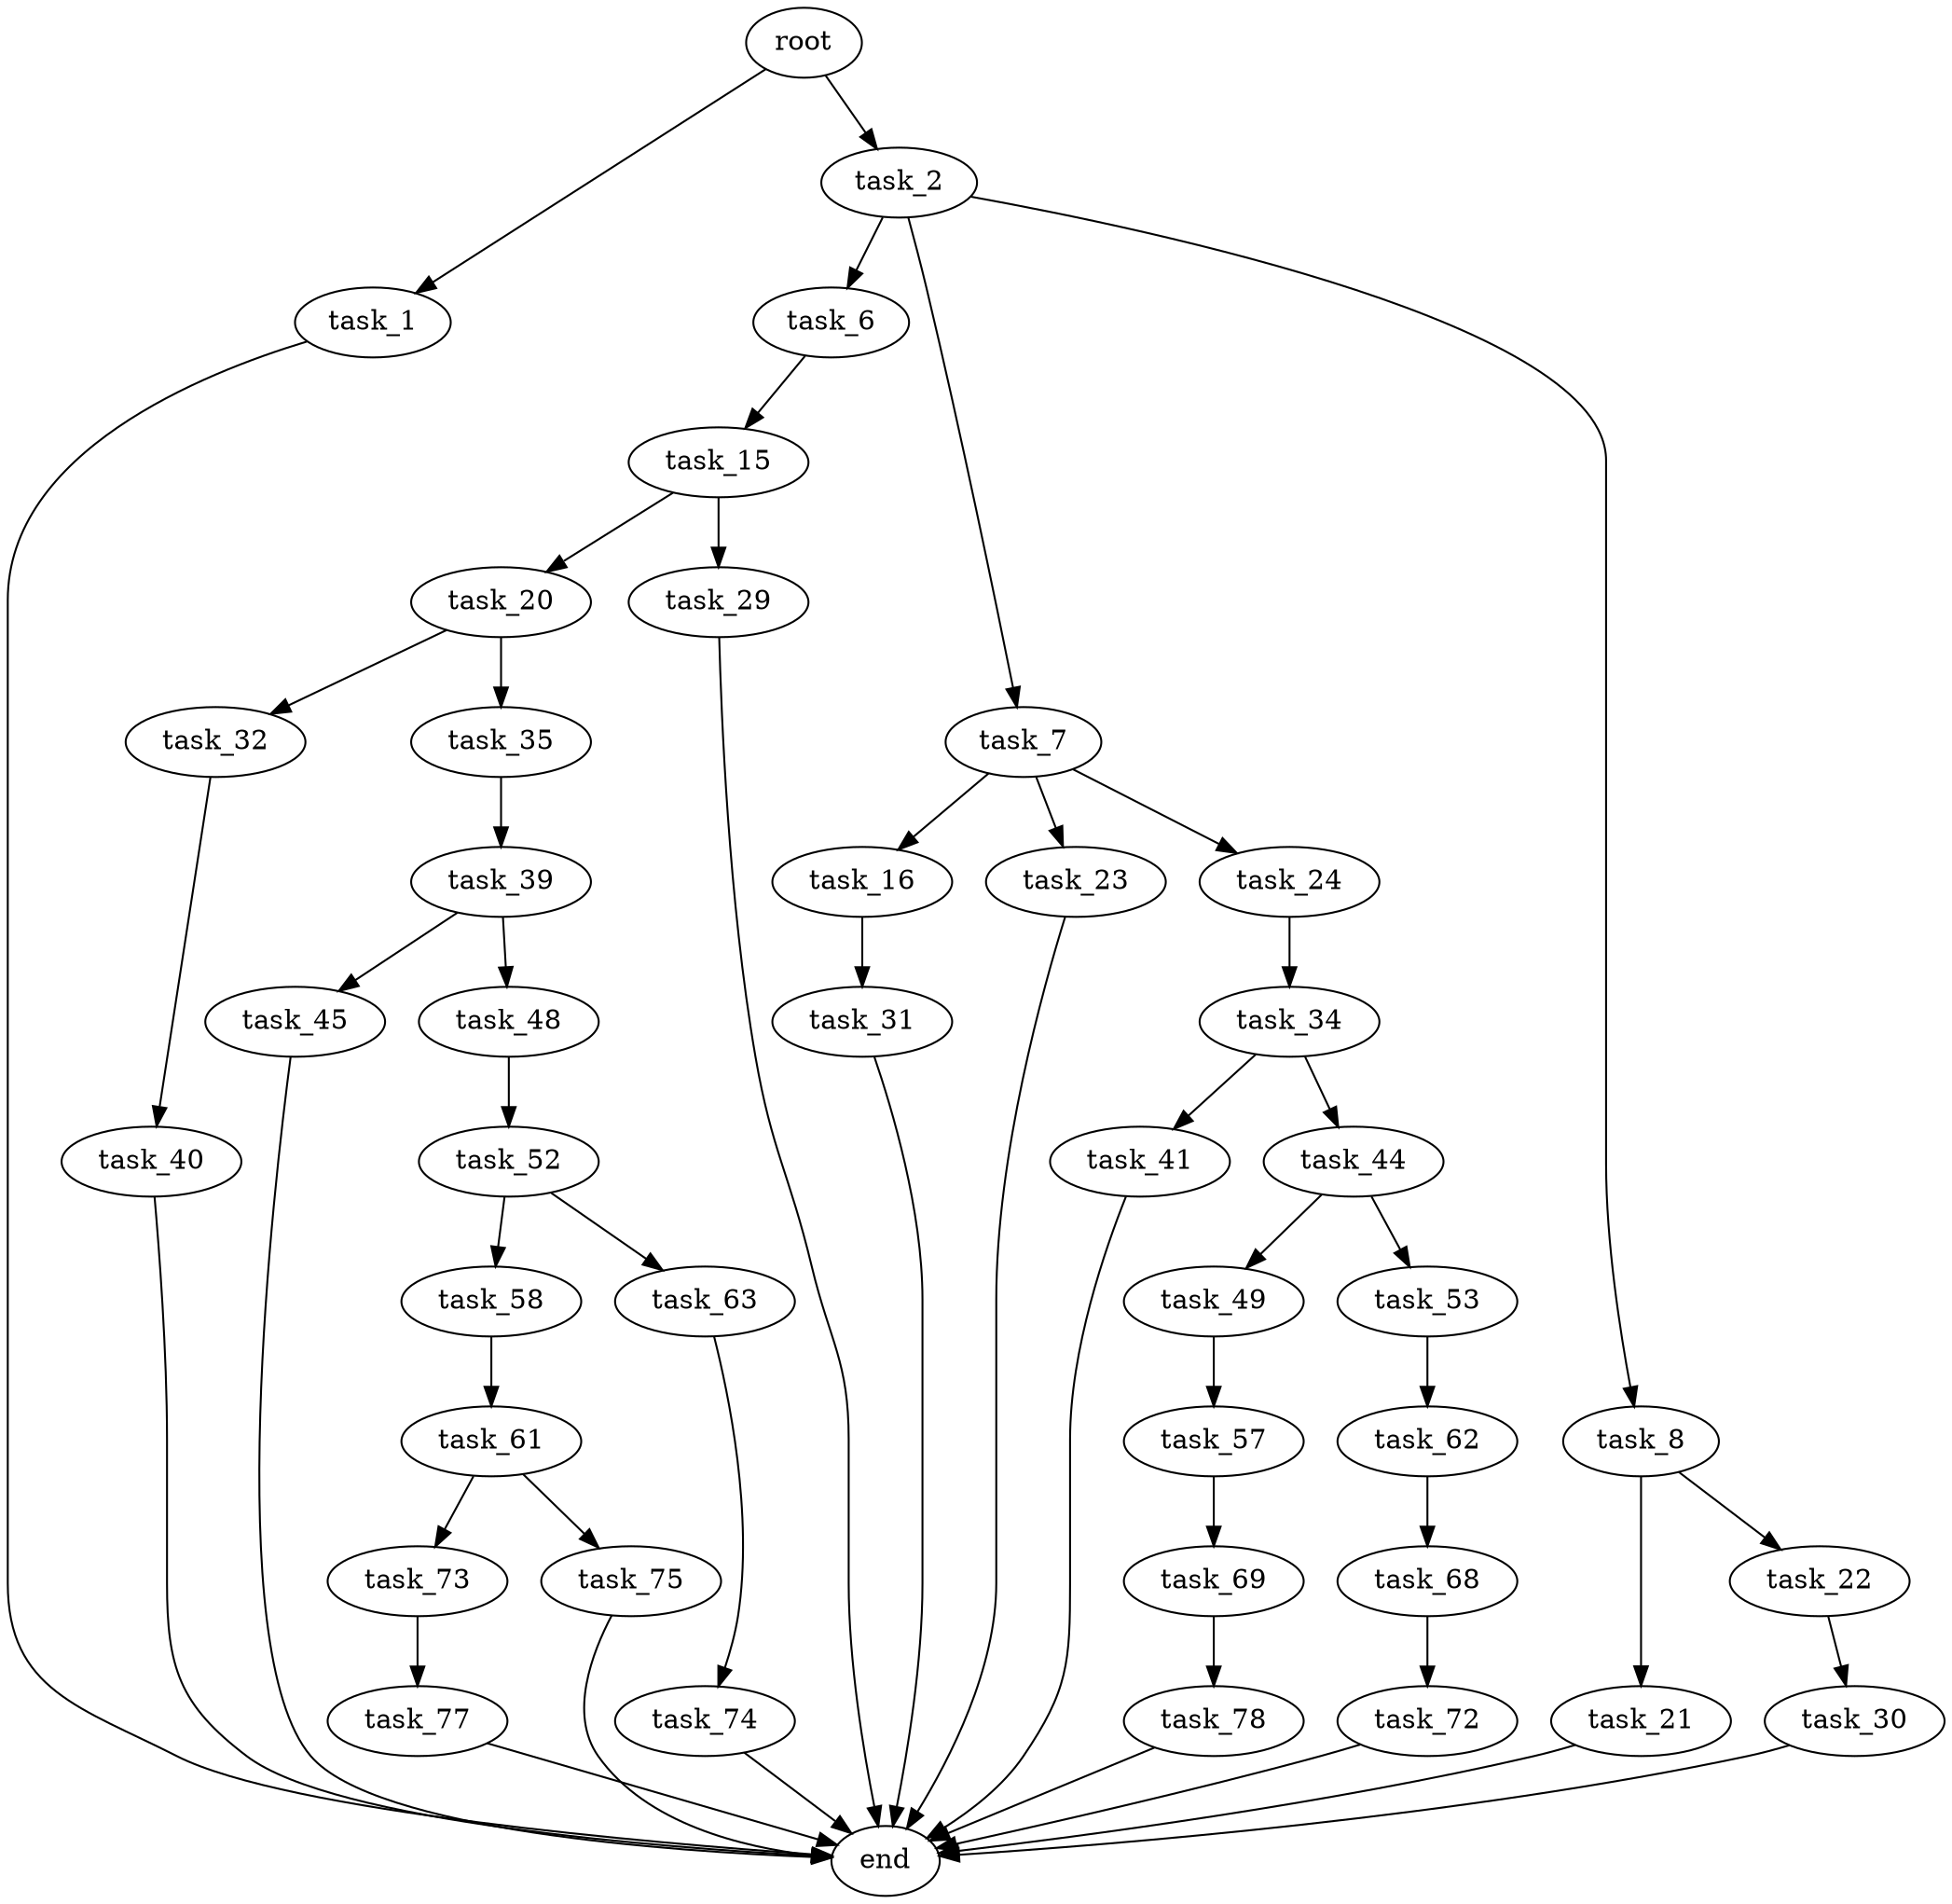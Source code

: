 digraph G {
  root [size="0.000000"];
  task_1 [size="782757789696.000000"];
  task_2 [size="436206304.000000"];
  task_6 [size="37575148020.000000"];
  task_7 [size="1073741824000.000000"];
  task_8 [size="512623225659.000000"];
  task_15 [size="127061808215.000000"];
  task_16 [size="4572163976.000000"];
  task_20 [size="19071556782.000000"];
  task_21 [size="231928233984.000000"];
  task_22 [size="526997373126.000000"];
  task_23 [size="20093284929.000000"];
  task_24 [size="9731421983.000000"];
  task_29 [size="1073741824000.000000"];
  task_30 [size="134217728000.000000"];
  task_31 [size="369357725599.000000"];
  task_32 [size="25888383027.000000"];
  task_34 [size="231928233984.000000"];
  task_35 [size="202758541197.000000"];
  task_39 [size="16045387728.000000"];
  task_40 [size="5215016505.000000"];
  task_41 [size="3170210693.000000"];
  task_44 [size="31334215937.000000"];
  task_45 [size="46935540002.000000"];
  task_48 [size="782757789696.000000"];
  task_49 [size="579298988390.000000"];
  task_52 [size="15468911113.000000"];
  task_53 [size="901283473.000000"];
  task_57 [size="49934430368.000000"];
  task_58 [size="1128980285.000000"];
  task_61 [size="299896213405.000000"];
  task_62 [size="7810351919.000000"];
  task_63 [size="3487749886.000000"];
  task_68 [size="341246380622.000000"];
  task_69 [size="68719476736.000000"];
  task_72 [size="4713902346.000000"];
  task_73 [size="11180947839.000000"];
  task_74 [size="440953171371.000000"];
  task_75 [size="7191055477.000000"];
  task_77 [size="8589934592.000000"];
  task_78 [size="3353720809.000000"];
  end [size="0.000000"];

  root -> task_1 [size="1.000000"];
  root -> task_2 [size="1.000000"];
  task_1 -> end [size="1.000000"];
  task_2 -> task_6 [size="33554432.000000"];
  task_2 -> task_7 [size="33554432.000000"];
  task_2 -> task_8 [size="33554432.000000"];
  task_6 -> task_15 [size="679477248.000000"];
  task_7 -> task_16 [size="838860800.000000"];
  task_7 -> task_23 [size="838860800.000000"];
  task_7 -> task_24 [size="838860800.000000"];
  task_8 -> task_21 [size="838860800.000000"];
  task_8 -> task_22 [size="838860800.000000"];
  task_15 -> task_20 [size="411041792.000000"];
  task_15 -> task_29 [size="411041792.000000"];
  task_16 -> task_31 [size="209715200.000000"];
  task_20 -> task_32 [size="679477248.000000"];
  task_20 -> task_35 [size="679477248.000000"];
  task_21 -> end [size="1.000000"];
  task_22 -> task_30 [size="411041792.000000"];
  task_23 -> end [size="1.000000"];
  task_24 -> task_34 [size="209715200.000000"];
  task_29 -> end [size="1.000000"];
  task_30 -> end [size="1.000000"];
  task_31 -> end [size="1.000000"];
  task_32 -> task_40 [size="679477248.000000"];
  task_34 -> task_41 [size="301989888.000000"];
  task_34 -> task_44 [size="301989888.000000"];
  task_35 -> task_39 [size="301989888.000000"];
  task_39 -> task_45 [size="536870912.000000"];
  task_39 -> task_48 [size="536870912.000000"];
  task_40 -> end [size="1.000000"];
  task_41 -> end [size="1.000000"];
  task_44 -> task_49 [size="679477248.000000"];
  task_44 -> task_53 [size="679477248.000000"];
  task_45 -> end [size="1.000000"];
  task_48 -> task_52 [size="679477248.000000"];
  task_49 -> task_57 [size="838860800.000000"];
  task_52 -> task_58 [size="301989888.000000"];
  task_52 -> task_63 [size="301989888.000000"];
  task_53 -> task_62 [size="33554432.000000"];
  task_57 -> task_69 [size="838860800.000000"];
  task_58 -> task_61 [size="33554432.000000"];
  task_61 -> task_73 [size="679477248.000000"];
  task_61 -> task_75 [size="679477248.000000"];
  task_62 -> task_68 [size="209715200.000000"];
  task_63 -> task_74 [size="134217728.000000"];
  task_68 -> task_72 [size="536870912.000000"];
  task_69 -> task_78 [size="134217728.000000"];
  task_72 -> end [size="1.000000"];
  task_73 -> task_77 [size="33554432.000000"];
  task_74 -> end [size="1.000000"];
  task_75 -> end [size="1.000000"];
  task_77 -> end [size="1.000000"];
  task_78 -> end [size="1.000000"];
}
